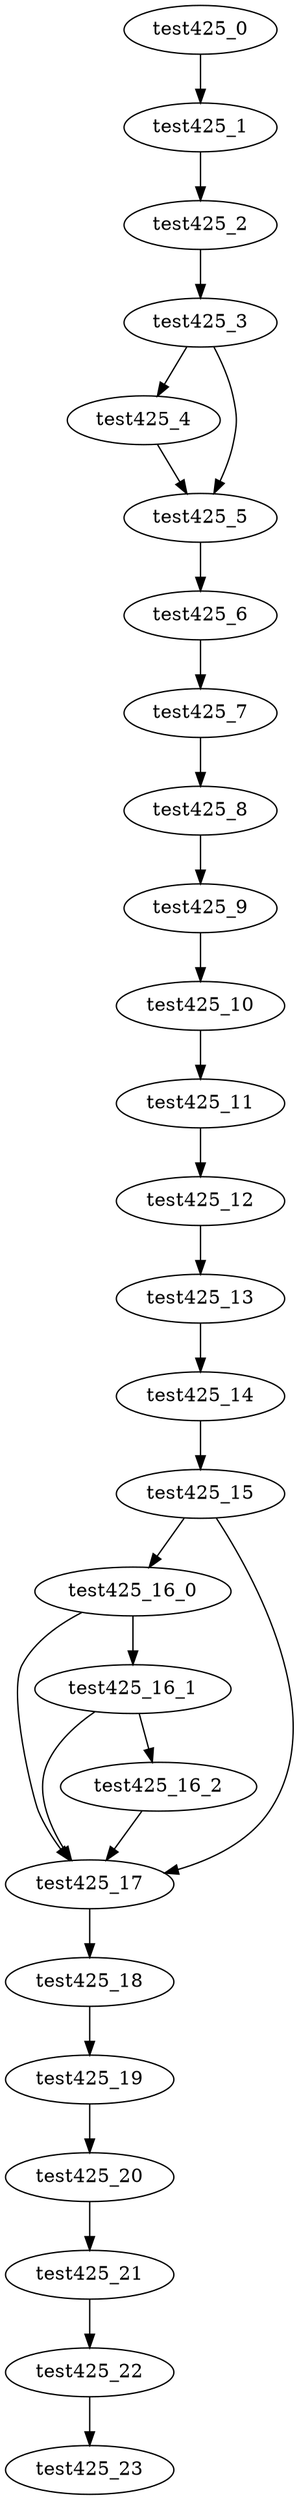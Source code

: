 digraph G {
test425_0->test425_1;
test425_1->test425_2;
test425_2->test425_3;
test425_3->test425_4;
test425_3->test425_5;
test425_4->test425_5;
test425_5->test425_6;
test425_6->test425_7;
test425_7->test425_8;
test425_8->test425_9;
test425_9->test425_10;
test425_10->test425_11;
test425_11->test425_12;
test425_12->test425_13;
test425_13->test425_14;
test425_14->test425_15;
test425_15->test425_16_0;
test425_15->test425_17;
test425_16_0->test425_16_1;
test425_16_0->test425_17;
test425_16_1->test425_16_2;
test425_16_1->test425_17;
test425_16_2->test425_17;
test425_17->test425_18;
test425_18->test425_19;
test425_19->test425_20;
test425_20->test425_21;
test425_21->test425_22;
test425_22->test425_23;

}

